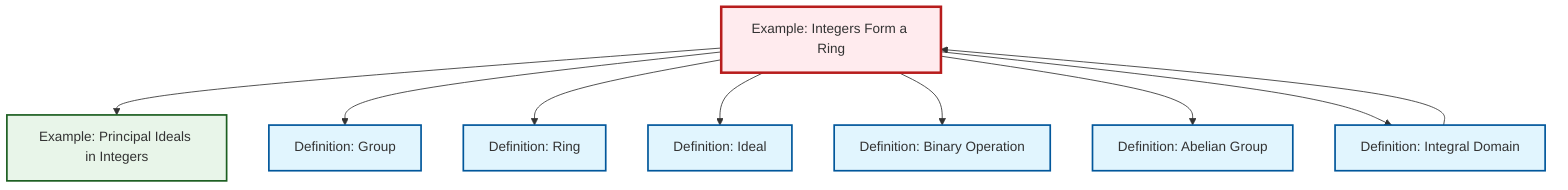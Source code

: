 graph TD
    classDef definition fill:#e1f5fe,stroke:#01579b,stroke-width:2px
    classDef theorem fill:#f3e5f5,stroke:#4a148c,stroke-width:2px
    classDef axiom fill:#fff3e0,stroke:#e65100,stroke-width:2px
    classDef example fill:#e8f5e9,stroke:#1b5e20,stroke-width:2px
    classDef current fill:#ffebee,stroke:#b71c1c,stroke-width:3px
    def-ideal["Definition: Ideal"]:::definition
    ex-integers-ring["Example: Integers Form a Ring"]:::example
    def-ring["Definition: Ring"]:::definition
    def-binary-operation["Definition: Binary Operation"]:::definition
    def-integral-domain["Definition: Integral Domain"]:::definition
    ex-principal-ideal["Example: Principal Ideals in Integers"]:::example
    def-group["Definition: Group"]:::definition
    def-abelian-group["Definition: Abelian Group"]:::definition
    ex-integers-ring --> ex-principal-ideal
    def-integral-domain --> ex-integers-ring
    ex-integers-ring --> def-group
    ex-integers-ring --> def-ring
    ex-integers-ring --> def-ideal
    ex-integers-ring --> def-binary-operation
    ex-integers-ring --> def-abelian-group
    ex-integers-ring --> def-integral-domain
    class ex-integers-ring current